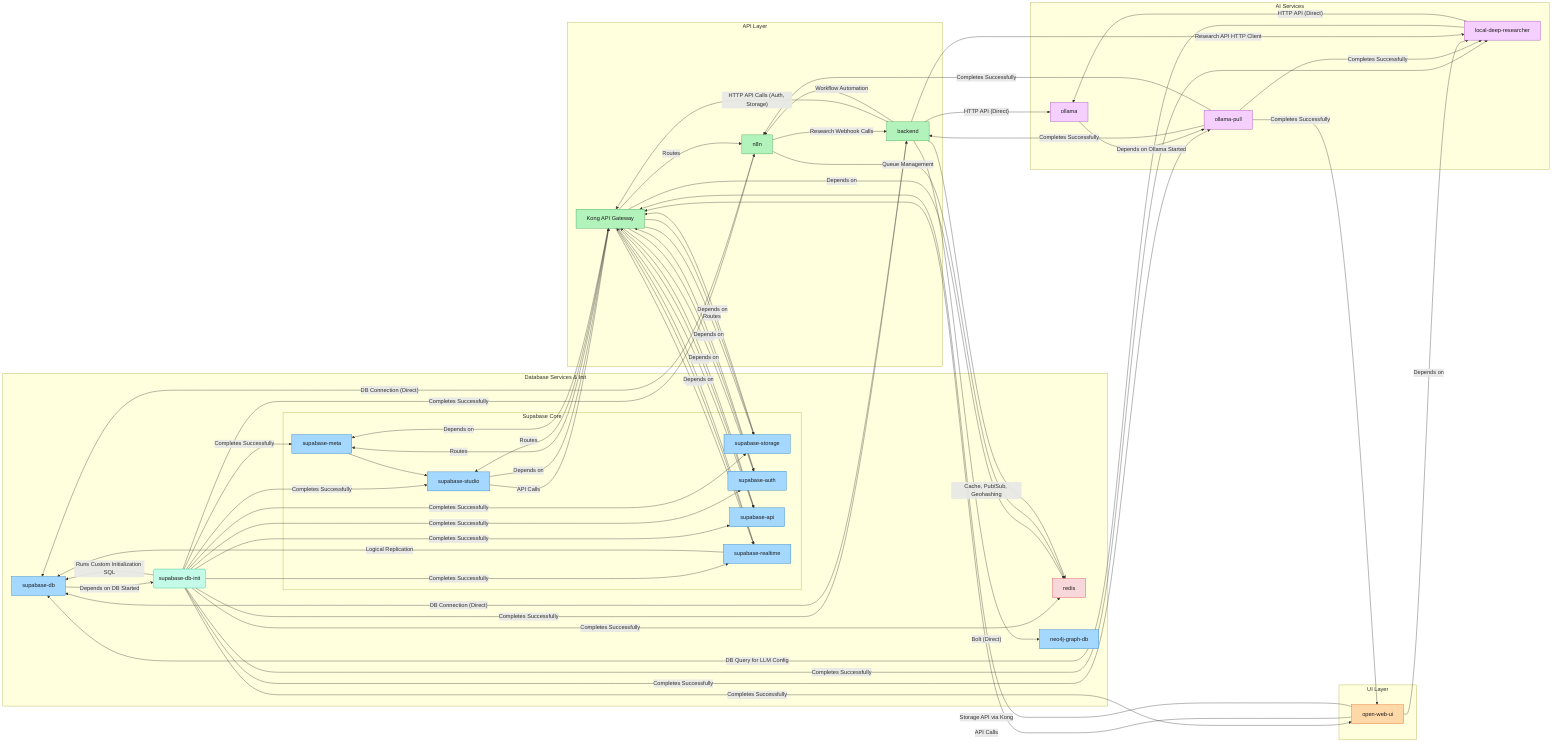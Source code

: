 graph LR
    %% This diagram represents the default and prod-gpu deployment flavors with a containerized Ollama service.
    %% For the dev-ollama-local flavor, the 'ollama' container is removed, and 'backend', 'open-web-ui',
    %% and 'ollama-pull' connect to a local Ollama instance via host.docker.internal:11434.
    %% The prod-gpu flavor adds NVIDIA GPU resources and limits to the 'ollama' and 'backend' services.

    %% Define styles
    classDef database fill:#a5d8ff,stroke:#1971c2,color:#1e1e1e
    classDef cache fill:#f8d7da,stroke:#dc3545,color:#1e1e1e
    classDef ai fill:#f5d0fe,stroke:#9c36b5,color:#1e1e1e
    classDef ui fill:#ffd8a8,stroke:#e8590c,color:#1e1e1e
    classDef api fill:#b2f2bb,stroke:#2f9e44,color:#1e1e1e
    
    %% Database Services & Initialization
    subgraph DB[Database Services & Init]
        direction LR
        supabase-db[supabase-db]
        redis[redis]:::cache
        supabase-db-init(supabase-db-init)
        subgraph Supabase Core
        direction TB
        supabase-meta[supabase-meta]
        supabase-storage[supabase-storage]
        supabase-auth[supabase-auth]
        supabase-api[supabase-api]
        supabase-realtime[supabase-realtime]
        supabase-studio[supabase-studio]
        end
        neo4j-graph-db[neo4j-graph-db]
    end

    %% AI Services
    subgraph AI[AI Services]
        direction TB
        ollama[ollama]
        ollama-pull[ollama-pull]
        local-deep-researcher[local-deep-researcher]
    end
    
    %% API Layer (moved to right side)
    subgraph API[API Layer]
        kong-api-gateway[Kong API Gateway]
        backend[backend]
        n8n[n8n]:::api
    end
    
    %% UI Layer
    subgraph UI[UI Layer]
        open-web-ui[open-web-ui]
    end
    
    %% Connections / Dependencies
    supabase-db -- "Depends on DB Started" --> supabase-db-init
    supabase-db-init -- "Runs Custom Initialization SQL" --> supabase-db
    supabase-db-init -- "Completes Successfully" --> redis
    supabase-db-init -- "Completes Successfully" --> supabase-meta
    supabase-db-init -- "Completes Successfully" --> supabase-storage
    supabase-db-init -- "Completes Successfully" --> supabase-auth
    supabase-db-init -- "Completes Successfully" --> supabase-api
    supabase-db-init -- "Completes Successfully" --> supabase-realtime
    supabase-db-init -- "Completes Successfully" --> supabase-studio
    supabase-db-init -- "Completes Successfully" --> ollama-pull
    supabase-db-init -- "Completes Successfully" --> local-deep-researcher
    supabase-db-init -- "Completes Successfully" --> open-web-ui
    supabase-db-init -- "Completes Successfully" --> backend
    supabase-db-init -- "Completes Successfully" --> n8n

    %% Service Inter-dependencies (After db-init)
    %% Connections now go through Kong where applicable
    supabase-meta --> supabase-studio
    supabase-auth --> kong-api-gateway
    supabase-api --> kong-api-gateway
    supabase-storage --> kong-api-gateway
    supabase-realtime --> kong-api-gateway
    supabase-studio -- API Calls --> kong-api-gateway
    backend -- "HTTP API Calls (Auth, Storage)" --> kong-api-gateway
    open-web-ui -- API Calls --> kong-api-gateway

    kong-api-gateway -- Routes --> supabase-auth
    kong-api-gateway -- Routes --> supabase-api
    kong-api-gateway -- Routes --> supabase-storage
    kong-api-gateway -- Routes --> supabase-realtime
    kong-api-gateway -- Routes --> supabase-meta
    kong-api-gateway -- Routes --> supabase-studio
    kong-api-gateway -- Routes --> n8n

    kong-api-gateway -- "Depends on" --> redis
    kong-api-gateway -- "Depends on" --> supabase-auth
    kong-api-gateway -- "Depends on" --> supabase-api
    kong-api-gateway -- "Depends on" --> supabase-storage
    kong-api-gateway -- "Depends on" --> supabase-realtime
    kong-api-gateway -- "Depends on" --> supabase-meta

    backend -- "Bolt (Direct)" --> neo4j-graph-db
    backend -- "HTTP API (Direct)" --> ollama
    backend -- "DB Connection (Direct)" --> supabase-db
    n8n -- "DB Connection (Direct)" --> supabase-db
    n8n -- "Queue Management" --> redis
    backend -- "Workflow Automation" --> n8n
    backend -- "Cache, Pub/Sub, Geohashing" --> redis
    ollama-pull -- "Completes Successfully" --> local-deep-researcher
    ollama-pull -- "Completes Successfully" --> open-web-ui
    ollama-pull -- "Completes Successfully" --> backend
    ollama-pull -- "Completes Successfully" --> n8n
    ollama -- "Depends on Ollama Started" --> ollama-pull
    
    %% Local Deep Researcher connections
    local-deep-researcher -- "DB Query for LLM Config" --> supabase-db
    local-deep-researcher -- "HTTP API (Direct)" --> ollama
    open-web-ui -- "Depends on" --> local-deep-researcher
    backend -- "Research API HTTP Client" --> local-deep-researcher
    n8n -- "Research Webhook Calls" --> backend

    %% Add dependency of Studio on Kong
    supabase-studio -- "Depends on" --> kong-api-gateway
    open-web-ui -- "Storage API via Kong" --> kong-api-gateway
    
    %% Realtime logical replication connection
    supabase-realtime -- "Logical Replication" --> supabase-db


    %% Apply styles
    classDef init fill:#c3fae8,stroke:#12b886,color:#1e1e1e
    class supabase-db,neo4j-graph-db database
    class supabase-meta,supabase-storage,supabase-auth,supabase-api,supabase-realtime,supabase-studio database
    class ollama,ollama-pull,local-deep-researcher ai
    class open-web-ui ui
    class backend api
    class kong-api-gateway api
    class supabase-db-init init